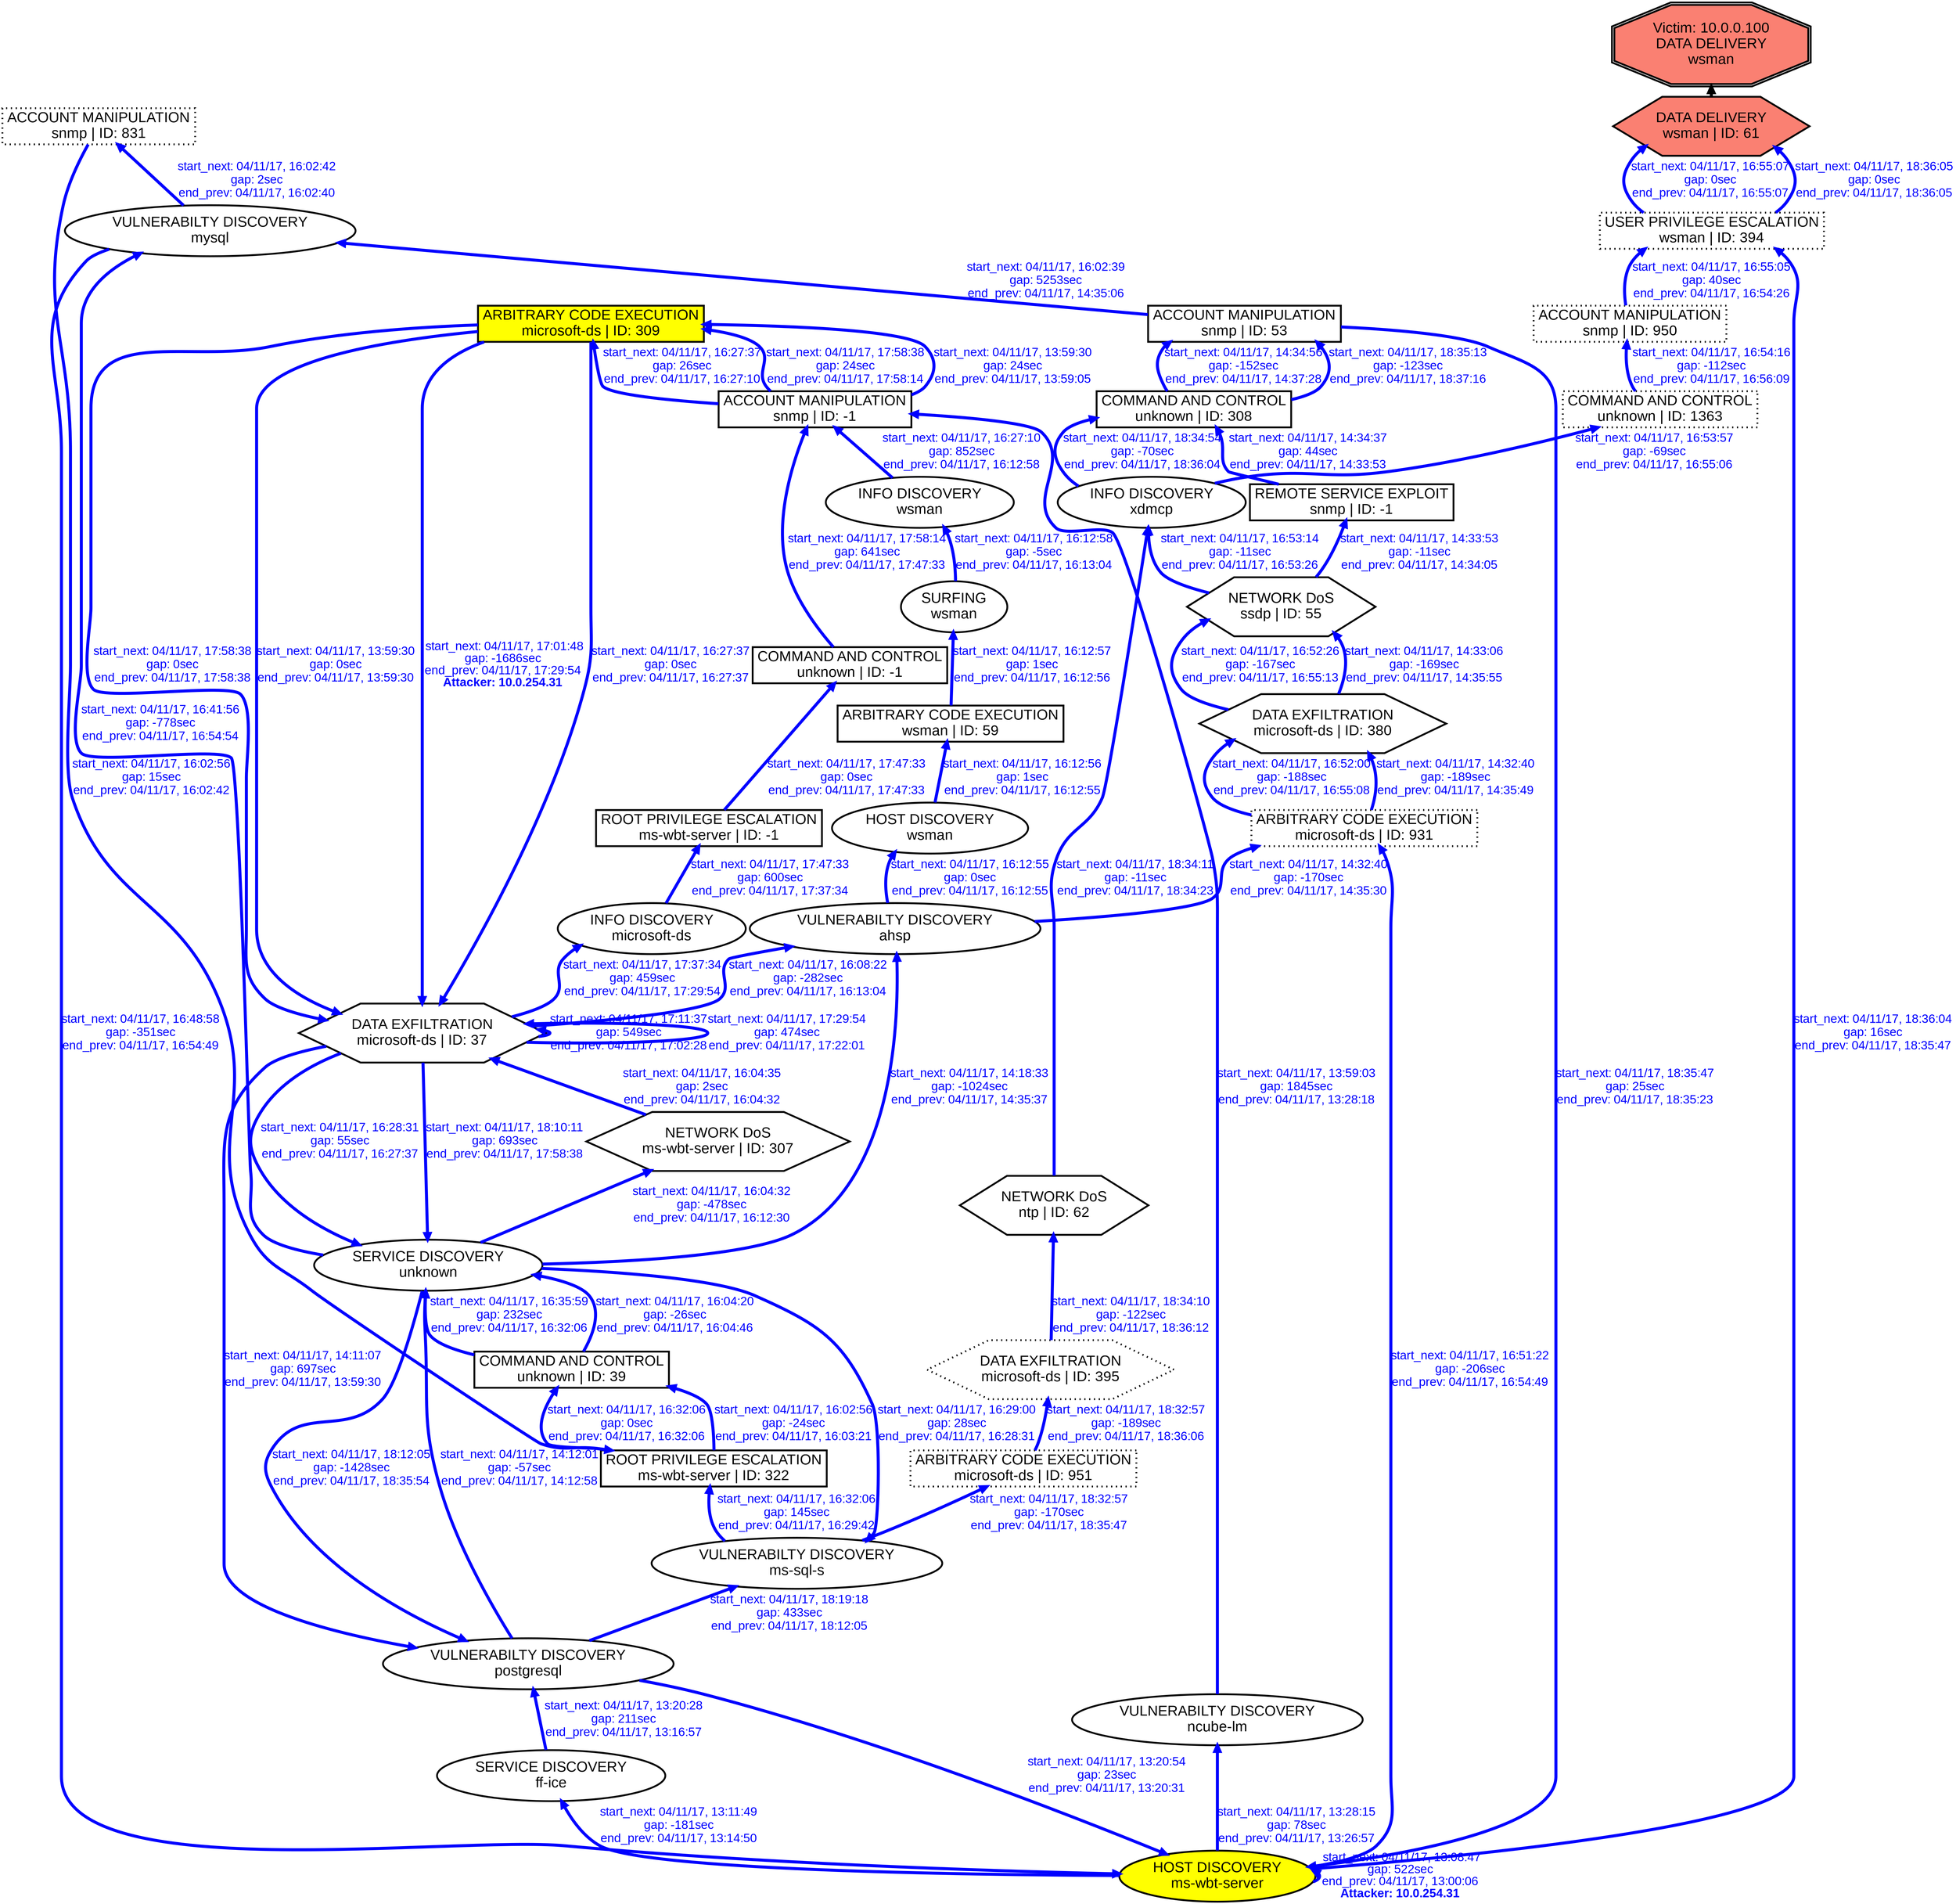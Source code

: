 digraph DATADELIVERYwsman {
rankdir="BT"; 
 graph [ nodesep="0.1", ranksep="0.02"] 
 node [ fontname=Arial, fontsize=24,penwidth=3]; 
 edge [ fontname=Arial, fontsize=20,penwidth=5 ];
"Victim: 10.0.0.100
DATA DELIVERY
wsman" [shape=doubleoctagon, style=filled, fillcolor=salmon];
{ rank = max; "Victim: 10.0.0.100
DATA DELIVERY
wsman"}
"DATA DELIVERY
wsman | ID: 61" -> "Victim: 10.0.0.100
DATA DELIVERY
wsman"
"DATA DELIVERY
wsman | ID: 61" [style=filled, fillcolor= salmon]
{ rank=same; "DATA DELIVERY
wsman | ID: 61"}
"HOST DISCOVERY
ms-wbt-server" [style=filled, fillcolor= yellow]
"HOST DISCOVERY
ms-wbt-server" -> "HOST DISCOVERY
ms-wbt-server" [ color=blue] [label=<<font color="blue"> start_next: 04/11/17, 13:08:47<br/>gap: 522sec<br/>end_prev: 04/11/17, 13:00:06</font><br/><font color="blue"><b>Attacker: 10.0.254.31</b></font>>]
"HOST DISCOVERY
ms-wbt-server" -> "SERVICE DISCOVERY
ff-ice" [ label="start_next: 04/11/17, 13:11:49
gap: -181sec
end_prev: 04/11/17, 13:14:50"][ fontcolor="blue" color=blue]
"SERVICE DISCOVERY
ff-ice" -> "VULNERABILTY DISCOVERY
postgresql" [ label="start_next: 04/11/17, 13:20:28
gap: 211sec
end_prev: 04/11/17, 13:16:57"][ fontcolor="blue" color=blue]
"VULNERABILTY DISCOVERY
postgresql" -> "HOST DISCOVERY
ms-wbt-server" [ label="start_next: 04/11/17, 13:20:54
gap: 23sec
end_prev: 04/11/17, 13:20:31"][ fontcolor="blue" color=blue]
"HOST DISCOVERY
ms-wbt-server" -> "VULNERABILTY DISCOVERY
ncube-lm" [ label="start_next: 04/11/17, 13:28:15
gap: 78sec
end_prev: 04/11/17, 13:26:57"][ fontcolor="blue" color=blue]
"VULNERABILTY DISCOVERY
ncube-lm" -> "ACCOUNT MANIPULATION
snmp | ID: -1" [ label="start_next: 04/11/17, 13:59:03
gap: 1845sec
end_prev: 04/11/17, 13:28:18"][ fontcolor="blue" color=blue]
"ACCOUNT MANIPULATION
snmp | ID: -1" -> "ARBITRARY CODE EXECUTION
microsoft-ds | ID: 309" [ label="start_next: 04/11/17, 13:59:30
gap: 24sec
end_prev: 04/11/17, 13:59:05"][ fontcolor="blue" color=blue]
"ARBITRARY CODE EXECUTION
microsoft-ds | ID: 309" -> "DATA EXFILTRATION
microsoft-ds | ID: 37" [ label="start_next: 04/11/17, 13:59:30
gap: 0sec
end_prev: 04/11/17, 13:59:30"][ fontcolor="blue" color=blue]
"DATA EXFILTRATION
microsoft-ds | ID: 37" -> "VULNERABILTY DISCOVERY
postgresql" [ label="start_next: 04/11/17, 14:11:07
gap: 697sec
end_prev: 04/11/17, 13:59:30"][ fontcolor="blue" color=blue]
"VULNERABILTY DISCOVERY
postgresql" -> "SERVICE DISCOVERY
unknown" [ label="start_next: 04/11/17, 14:12:01
gap: -57sec
end_prev: 04/11/17, 14:12:58"][ fontcolor="blue" color=blue]
"SERVICE DISCOVERY
unknown" -> "VULNERABILTY DISCOVERY
ahsp" [ label="start_next: 04/11/17, 14:18:33
gap: -1024sec
end_prev: 04/11/17, 14:35:37"][ fontcolor="blue" color=blue]
"VULNERABILTY DISCOVERY
ahsp" -> "ARBITRARY CODE EXECUTION
microsoft-ds | ID: 931" [ label="start_next: 04/11/17, 14:32:40
gap: -170sec
end_prev: 04/11/17, 14:35:30"][ fontcolor="blue" color=blue]
"ARBITRARY CODE EXECUTION
microsoft-ds | ID: 931" -> "DATA EXFILTRATION
microsoft-ds | ID: 380" [ label="start_next: 04/11/17, 14:32:40
gap: -189sec
end_prev: 04/11/17, 14:35:49"][ fontcolor="blue" color=blue]
"DATA EXFILTRATION
microsoft-ds | ID: 380" -> "NETWORK DoS
ssdp | ID: 55" [ label="start_next: 04/11/17, 14:33:06
gap: -169sec
end_prev: 04/11/17, 14:35:55"][ fontcolor="blue" color=blue]
"NETWORK DoS
ssdp | ID: 55" -> "REMOTE SERVICE EXPLOIT
snmp | ID: -1" [ label="start_next: 04/11/17, 14:33:53
gap: -11sec
end_prev: 04/11/17, 14:34:05"][ fontcolor="blue" color=blue]
"REMOTE SERVICE EXPLOIT
snmp | ID: -1" -> "COMMAND AND CONTROL
unknown | ID: 308" [ label="start_next: 04/11/17, 14:34:37
gap: 44sec
end_prev: 04/11/17, 14:33:53"][ fontcolor="blue" color=blue]
"COMMAND AND CONTROL
unknown | ID: 308" -> "ACCOUNT MANIPULATION
snmp | ID: 53" [ label="start_next: 04/11/17, 14:34:56
gap: -152sec
end_prev: 04/11/17, 14:37:28"][ fontcolor="blue" color=blue]
"ACCOUNT MANIPULATION
snmp | ID: 53" -> "VULNERABILTY DISCOVERY
mysql" [ label="start_next: 04/11/17, 16:02:39
gap: 5253sec
end_prev: 04/11/17, 14:35:06"][ fontcolor="blue" color=blue]
"VULNERABILTY DISCOVERY
mysql" -> "ACCOUNT MANIPULATION
snmp | ID: 831" [ label="start_next: 04/11/17, 16:02:42
gap: 2sec
end_prev: 04/11/17, 16:02:40"][ fontcolor="blue" color=blue]
"ACCOUNT MANIPULATION
snmp | ID: 831" -> "ROOT PRIVILEGE ESCALATION
ms-wbt-server | ID: 322" [ label="start_next: 04/11/17, 16:02:56
gap: 15sec
end_prev: 04/11/17, 16:02:42"][ fontcolor="blue" color=blue]
"ROOT PRIVILEGE ESCALATION
ms-wbt-server | ID: 322" -> "COMMAND AND CONTROL
unknown | ID: 39" [ label="start_next: 04/11/17, 16:02:56
gap: -24sec
end_prev: 04/11/17, 16:03:21"][ fontcolor="blue" color=blue]
"COMMAND AND CONTROL
unknown | ID: 39" -> "SERVICE DISCOVERY
unknown" [ label="start_next: 04/11/17, 16:04:20
gap: -26sec
end_prev: 04/11/17, 16:04:46"][ fontcolor="blue" color=blue]
"SERVICE DISCOVERY
unknown" -> "NETWORK DoS
ms-wbt-server | ID: 307" [ label="start_next: 04/11/17, 16:04:32
gap: -478sec
end_prev: 04/11/17, 16:12:30"][ fontcolor="blue" color=blue]
"NETWORK DoS
ms-wbt-server | ID: 307" -> "DATA EXFILTRATION
microsoft-ds | ID: 37" [ label="start_next: 04/11/17, 16:04:35
gap: 2sec
end_prev: 04/11/17, 16:04:32"][ fontcolor="blue" color=blue]
"DATA EXFILTRATION
microsoft-ds | ID: 37" -> "VULNERABILTY DISCOVERY
ahsp" [ label="start_next: 04/11/17, 16:08:22
gap: -282sec
end_prev: 04/11/17, 16:13:04"][ fontcolor="blue" color=blue]
"VULNERABILTY DISCOVERY
ahsp" -> "HOST DISCOVERY
wsman" [ label="start_next: 04/11/17, 16:12:55
gap: 0sec
end_prev: 04/11/17, 16:12:55"][ fontcolor="blue" color=blue]
"HOST DISCOVERY
wsman" -> "ARBITRARY CODE EXECUTION
wsman | ID: 59" [ label="start_next: 04/11/17, 16:12:56
gap: 1sec
end_prev: 04/11/17, 16:12:55"][ fontcolor="blue" color=blue]
"ARBITRARY CODE EXECUTION
wsman | ID: 59" -> "SURFING
wsman" [ label="start_next: 04/11/17, 16:12:57
gap: 1sec
end_prev: 04/11/17, 16:12:56"][ fontcolor="blue" color=blue]
"SURFING
wsman" -> "INFO DISCOVERY
wsman" [ label="start_next: 04/11/17, 16:12:58
gap: -5sec
end_prev: 04/11/17, 16:13:04"][ fontcolor="blue" color=blue]
"INFO DISCOVERY
wsman" -> "ACCOUNT MANIPULATION
snmp | ID: -1" [ label="start_next: 04/11/17, 16:27:10
gap: 852sec
end_prev: 04/11/17, 16:12:58"][ fontcolor="blue" color=blue]
"ACCOUNT MANIPULATION
snmp | ID: -1" -> "ARBITRARY CODE EXECUTION
microsoft-ds | ID: 309" [ label="start_next: 04/11/17, 16:27:37
gap: 26sec
end_prev: 04/11/17, 16:27:10"][ fontcolor="blue" color=blue]
"ARBITRARY CODE EXECUTION
microsoft-ds | ID: 309" -> "DATA EXFILTRATION
microsoft-ds | ID: 37" [ label="start_next: 04/11/17, 16:27:37
gap: 0sec
end_prev: 04/11/17, 16:27:37"][ fontcolor="blue" color=blue]
"DATA EXFILTRATION
microsoft-ds | ID: 37" -> "SERVICE DISCOVERY
unknown" [ label="start_next: 04/11/17, 16:28:31
gap: 55sec
end_prev: 04/11/17, 16:27:37"][ fontcolor="blue" color=blue]
"SERVICE DISCOVERY
unknown" -> "VULNERABILTY DISCOVERY
ms-sql-s" [ label="start_next: 04/11/17, 16:29:00
gap: 28sec
end_prev: 04/11/17, 16:28:31"][ fontcolor="blue" color=blue]
"VULNERABILTY DISCOVERY
ms-sql-s" -> "ROOT PRIVILEGE ESCALATION
ms-wbt-server | ID: 322" [ label="start_next: 04/11/17, 16:32:06
gap: 145sec
end_prev: 04/11/17, 16:29:42"][ fontcolor="blue" color=blue]
"ROOT PRIVILEGE ESCALATION
ms-wbt-server | ID: 322" -> "COMMAND AND CONTROL
unknown | ID: 39" [ label="start_next: 04/11/17, 16:32:06
gap: 0sec
end_prev: 04/11/17, 16:32:06"][ fontcolor="blue" color=blue]
"COMMAND AND CONTROL
unknown | ID: 39" -> "SERVICE DISCOVERY
unknown" [ label="start_next: 04/11/17, 16:35:59
gap: 232sec
end_prev: 04/11/17, 16:32:06"][ fontcolor="blue" color=blue]
"SERVICE DISCOVERY
unknown" -> "VULNERABILTY DISCOVERY
mysql" [ label="start_next: 04/11/17, 16:41:56
gap: -778sec
end_prev: 04/11/17, 16:54:54"][ fontcolor="blue" color=blue]
"VULNERABILTY DISCOVERY
mysql" -> "HOST DISCOVERY
ms-wbt-server" [ label="start_next: 04/11/17, 16:48:58
gap: -351sec
end_prev: 04/11/17, 16:54:49"][ fontcolor="blue" color=blue]
"HOST DISCOVERY
ms-wbt-server" -> "ARBITRARY CODE EXECUTION
microsoft-ds | ID: 931" [ label="start_next: 04/11/17, 16:51:22
gap: -206sec
end_prev: 04/11/17, 16:54:49"][ fontcolor="blue" color=blue]
"ARBITRARY CODE EXECUTION
microsoft-ds | ID: 931" -> "DATA EXFILTRATION
microsoft-ds | ID: 380" [ label="start_next: 04/11/17, 16:52:00
gap: -188sec
end_prev: 04/11/17, 16:55:08"][ fontcolor="blue" color=blue]
"DATA EXFILTRATION
microsoft-ds | ID: 380" -> "NETWORK DoS
ssdp | ID: 55" [ label="start_next: 04/11/17, 16:52:26
gap: -167sec
end_prev: 04/11/17, 16:55:13"][ fontcolor="blue" color=blue]
"NETWORK DoS
ssdp | ID: 55" -> "INFO DISCOVERY
xdmcp" [ label="start_next: 04/11/17, 16:53:14
gap: -11sec
end_prev: 04/11/17, 16:53:26"][ fontcolor="blue" color=blue]
"INFO DISCOVERY
xdmcp" -> "COMMAND AND CONTROL
unknown | ID: 1363" [ label="start_next: 04/11/17, 16:53:57
gap: -69sec
end_prev: 04/11/17, 16:55:06"][ fontcolor="blue" color=blue]
"COMMAND AND CONTROL
unknown | ID: 1363" -> "ACCOUNT MANIPULATION
snmp | ID: 950" [ label="start_next: 04/11/17, 16:54:16
gap: -112sec
end_prev: 04/11/17, 16:56:09"][ fontcolor="blue" color=blue]
"ACCOUNT MANIPULATION
snmp | ID: 950" -> "USER PRIVILEGE ESCALATION
wsman | ID: 394" [ label="start_next: 04/11/17, 16:55:05
gap: 40sec
end_prev: 04/11/17, 16:54:26"][ fontcolor="blue" color=blue]
"USER PRIVILEGE ESCALATION
wsman | ID: 394" -> "DATA DELIVERY
wsman | ID: 61" [ label="start_next: 04/11/17, 16:55:07
gap: 0sec
end_prev: 04/11/17, 16:55:07"][ fontcolor="blue" color=blue]
"ARBITRARY CODE EXECUTION
microsoft-ds | ID: 309" [style=filled, fillcolor= yellow]
"ARBITRARY CODE EXECUTION
microsoft-ds | ID: 309" -> "DATA EXFILTRATION
microsoft-ds | ID: 37" [ color=blue] [label=<<font color="blue"> start_next: 04/11/17, 17:01:48<br/>gap: -1686sec<br/>end_prev: 04/11/17, 17:29:54</font><br/><font color="blue"><b>Attacker: 10.0.254.31</b></font>>]
"DATA EXFILTRATION
microsoft-ds | ID: 37" -> "DATA EXFILTRATION
microsoft-ds | ID: 37" [ label="start_next: 04/11/17, 17:11:37
gap: 549sec
end_prev: 04/11/17, 17:02:28"][ fontcolor="blue" color=blue]
"DATA EXFILTRATION
microsoft-ds | ID: 37" -> "DATA EXFILTRATION
microsoft-ds | ID: 37" [ label="start_next: 04/11/17, 17:29:54
gap: 474sec
end_prev: 04/11/17, 17:22:01"][ fontcolor="blue" color=blue]
"DATA EXFILTRATION
microsoft-ds | ID: 37" -> "INFO DISCOVERY
microsoft-ds" [ label="start_next: 04/11/17, 17:37:34
gap: 459sec
end_prev: 04/11/17, 17:29:54"][ fontcolor="blue" color=blue]
"INFO DISCOVERY
microsoft-ds" -> "ROOT PRIVILEGE ESCALATION
ms-wbt-server | ID: -1" [ label="start_next: 04/11/17, 17:47:33
gap: 600sec
end_prev: 04/11/17, 17:37:34"][ fontcolor="blue" color=blue]
"ROOT PRIVILEGE ESCALATION
ms-wbt-server | ID: -1" -> "COMMAND AND CONTROL
unknown | ID: -1" [ label="start_next: 04/11/17, 17:47:33
gap: 0sec
end_prev: 04/11/17, 17:47:33"][ fontcolor="blue" color=blue]
"COMMAND AND CONTROL
unknown | ID: -1" -> "ACCOUNT MANIPULATION
snmp | ID: -1" [ label="start_next: 04/11/17, 17:58:14
gap: 641sec
end_prev: 04/11/17, 17:47:33"][ fontcolor="blue" color=blue]
"ACCOUNT MANIPULATION
snmp | ID: -1" -> "ARBITRARY CODE EXECUTION
microsoft-ds | ID: 309" [ label="start_next: 04/11/17, 17:58:38
gap: 24sec
end_prev: 04/11/17, 17:58:14"][ fontcolor="blue" color=blue]
"ARBITRARY CODE EXECUTION
microsoft-ds | ID: 309" -> "DATA EXFILTRATION
microsoft-ds | ID: 37" [ label="start_next: 04/11/17, 17:58:38
gap: 0sec
end_prev: 04/11/17, 17:58:38"][ fontcolor="blue" color=blue]
"DATA EXFILTRATION
microsoft-ds | ID: 37" -> "SERVICE DISCOVERY
unknown" [ label="start_next: 04/11/17, 18:10:11
gap: 693sec
end_prev: 04/11/17, 17:58:38"][ fontcolor="blue" color=blue]
"SERVICE DISCOVERY
unknown" -> "VULNERABILTY DISCOVERY
postgresql" [ label="start_next: 04/11/17, 18:12:05
gap: -1428sec
end_prev: 04/11/17, 18:35:54"][ fontcolor="blue" color=blue]
"VULNERABILTY DISCOVERY
postgresql" -> "VULNERABILTY DISCOVERY
ms-sql-s" [ label="start_next: 04/11/17, 18:19:18
gap: 433sec
end_prev: 04/11/17, 18:12:05"][ fontcolor="blue" color=blue]
"VULNERABILTY DISCOVERY
ms-sql-s" -> "ARBITRARY CODE EXECUTION
microsoft-ds | ID: 951" [ label="start_next: 04/11/17, 18:32:57
gap: -170sec
end_prev: 04/11/17, 18:35:47"][ fontcolor="blue" color=blue]
"ARBITRARY CODE EXECUTION
microsoft-ds | ID: 951" -> "DATA EXFILTRATION
microsoft-ds | ID: 395" [ label="start_next: 04/11/17, 18:32:57
gap: -189sec
end_prev: 04/11/17, 18:36:06"][ fontcolor="blue" color=blue]
"DATA EXFILTRATION
microsoft-ds | ID: 395" -> "NETWORK DoS
ntp | ID: 62" [ label="start_next: 04/11/17, 18:34:10
gap: -122sec
end_prev: 04/11/17, 18:36:12"][ fontcolor="blue" color=blue]
"NETWORK DoS
ntp | ID: 62" -> "INFO DISCOVERY
xdmcp" [ label="start_next: 04/11/17, 18:34:11
gap: -11sec
end_prev: 04/11/17, 18:34:23"][ fontcolor="blue" color=blue]
"INFO DISCOVERY
xdmcp" -> "COMMAND AND CONTROL
unknown | ID: 308" [ label="start_next: 04/11/17, 18:34:54
gap: -70sec
end_prev: 04/11/17, 18:36:04"][ fontcolor="blue" color=blue]
"COMMAND AND CONTROL
unknown | ID: 308" -> "ACCOUNT MANIPULATION
snmp | ID: 53" [ label="start_next: 04/11/17, 18:35:13
gap: -123sec
end_prev: 04/11/17, 18:37:16"][ fontcolor="blue" color=blue]
"ACCOUNT MANIPULATION
snmp | ID: 53" -> "HOST DISCOVERY
ms-wbt-server" [ label="start_next: 04/11/17, 18:35:47
gap: 25sec
end_prev: 04/11/17, 18:35:23"][ fontcolor="blue" color=blue]
"HOST DISCOVERY
ms-wbt-server" -> "USER PRIVILEGE ESCALATION
wsman | ID: 394" [ label="start_next: 04/11/17, 18:36:04
gap: 16sec
end_prev: 04/11/17, 18:35:47"][ fontcolor="blue" color=blue]
"USER PRIVILEGE ESCALATION
wsman | ID: 394" -> "DATA DELIVERY
wsman | ID: 61" [ label="start_next: 04/11/17, 18:36:05
gap: 0sec
end_prev: 04/11/17, 18:36:05"][ fontcolor="blue" color=blue]
"HOST DISCOVERY
ms-wbt-server" [shape=oval]
"HOST DISCOVERY
ms-wbt-server" [tooltip="ET SCAN Behavioral Unusually fast Terminal Server Traffic Potential Scan or Infection (Inbound)"]
"SERVICE DISCOVERY
ff-ice" [shape=oval]
"SERVICE DISCOVERY
ff-ice" [tooltip="ET SCAN Potential VNC Scan 5900-5920"]
"VULNERABILTY DISCOVERY
postgresql" [shape=oval]
"VULNERABILTY DISCOVERY
postgresql" [tooltip="ET POLICY Suspicious inbound to mySQL port 3306
ET POLICY Suspicious inbound to PostgreSQL port 5432"]
"VULNERABILTY DISCOVERY
ncube-lm" [shape=oval]
"VULNERABILTY DISCOVERY
ncube-lm" [tooltip="ET POLICY Suspicious inbound to Oracle SQL port 1521"]
"ACCOUNT MANIPULATION
snmp | ID: -1" [shape=box]
"ACCOUNT MANIPULATION
snmp | ID: -1" [tooltip="GPL SNMP public access udp"]
"ARBITRARY CODE EXECUTION
microsoft-ds | ID: 309" [shape=box]
"ARBITRARY CODE EXECUTION
microsoft-ds | ID: 309" [tooltip="GPL NETBIOS SMB-DS Session Setup NTMLSSP unicode asn1 overflow attempt
GPL NETBIOS SMB-DS Session Setup NTMLSSP asn1 overflow attempt"]
"DATA EXFILTRATION
microsoft-ds | ID: 37" [shape=hexagon]
"DATA EXFILTRATION
microsoft-ds | ID: 37" [tooltip="GPL NETBIOS SMB-DS D$ share access
GPL NETBIOS SMB-DS IPC$ share access
GPL NETBIOS SMB-DS IPC$ unicode share access
ET WEB_SPECIFIC_APPS PHP-CGI query string parameter vulnerability
GPL NETBIOS SMB-DS C$ unicode share access
GPL NETBIOS SMB-DS ADMIN$ share access
GPL NETBIOS SMB-DS C$ share access"]
"SERVICE DISCOVERY
unknown" [shape=oval]
"SERVICE DISCOVERY
unknown" [tooltip="ET SCAN NMAP OS Detection Probe
ET SCAN Potential VNC Scan 5800-5820
ET SCAN Behavioral Unusual Port 445 traffic Potential Scan or Infection
ET SCAN Potential VNC Scan 5900-5920"]
"VULNERABILTY DISCOVERY
ahsp" [shape=oval]
"VULNERABILTY DISCOVERY
ahsp" [tooltip="ET POLICY Suspicious inbound to mySQL port 3306
ET POLICY Suspicious inbound to mSQL port 4333
ET POLICY Suspicious inbound to MSSQL port 1433
ET POLICY Suspicious inbound to Oracle SQL port 1521
ET SCAN Nessus User Agent
ET POLICY Suspicious inbound to PostgreSQL port 5432
ET SCAN Nikto Web App Scan in Progress"]
"ARBITRARY CODE EXECUTION
microsoft-ds | ID: 931" [style="dotted", shape=box]
"ARBITRARY CODE EXECUTION
microsoft-ds | ID: 931" [tooltip="GPL NETBIOS DCERPC Remote Activation bind attempt
GPL NETBIOS DCERPC IActivation little endian bind attempt
GPL NETBIOS SMB-DS Session Setup NTMLSSP asn1 overflow attempt
GPL MISC UPnP malformed advertisement
GPL NETBIOS SMB-DS Session Setup NTMLSSP unicode asn1 overflow attempt"]
"DATA EXFILTRATION
microsoft-ds | ID: 380" [shape=hexagon]
"DATA EXFILTRATION
microsoft-ds | ID: 380" [tooltip="GPL NETBIOS SMB-DS IPC$ unicode share access
ET WEB_SPECIFIC_APPS PHP-CGI query string parameter vulnerability"]
"NETWORK DoS
ssdp | ID: 55" [shape=hexagon]
"NETWORK DoS
ssdp | ID: 55" [tooltip="ET DOS Possible SSDP Amplification Scan in Progress
ET DOS Microsoft Remote Desktop (RDP) Syn then Reset 30 Second DoS Attempt
ET DOS Possible NTP DDoS Inbound Frequent Un-Authed MON_LIST Requests IMPL 0x03"]
"REMOTE SERVICE EXPLOIT
snmp | ID: -1" [shape=box]
"REMOTE SERVICE EXPLOIT
snmp | ID: -1" [tooltip="ET SNMP Samsung Printer SNMP Hardcode RW Community String"]
"COMMAND AND CONTROL
unknown | ID: 308" [shape=box]
"COMMAND AND CONTROL
unknown | ID: 308" [tooltip="ET POLICY RDP connection confirm"]
"ACCOUNT MANIPULATION
snmp | ID: 53" [shape=box]
"ACCOUNT MANIPULATION
snmp | ID: 53" [tooltip="GPL SNMP private access udp
GPL SNMP public access udp"]
"VULNERABILTY DISCOVERY
mysql" [shape=oval]
"VULNERABILTY DISCOVERY
mysql" [tooltip="ET POLICY Suspicious inbound to mySQL port 3306
ET POLICY Suspicious inbound to mSQL port 4333
ET POLICY Suspicious inbound to MSSQL port 1433
ET POLICY Suspicious inbound to Oracle SQL port 1521
ET SCAN Nessus User Agent
ET POLICY Suspicious inbound to PostgreSQL port 5432"]
"ACCOUNT MANIPULATION
snmp | ID: 831" [style="dotted", shape=box]
"ACCOUNT MANIPULATION
snmp | ID: 831" [tooltip="GPL SNMP public access udp"]
"ROOT PRIVILEGE ESCALATION
ms-wbt-server | ID: 322" [shape=box]
"ROOT PRIVILEGE ESCALATION
ms-wbt-server | ID: 322" [tooltip="ET POLICY MS Terminal Server Root login"]
"COMMAND AND CONTROL
unknown | ID: 39" [shape=box]
"COMMAND AND CONTROL
unknown | ID: 39" [tooltip="ET POLICY RDP connection confirm"]
"NETWORK DoS
ms-wbt-server | ID: 307" [shape=hexagon]
"NETWORK DoS
ms-wbt-server | ID: 307" [tooltip="ET DOS Microsoft Remote Desktop (RDP) Syn then Reset 30 Second DoS Attempt"]
"HOST DISCOVERY
wsman" [shape=oval]
"HOST DISCOVERY
wsman" [tooltip="ET SCAN Possible Nmap User-Agent Observed
ET SCAN Nmap Scripting Engine User-Agent Detected (Nmap Scripting Engine)"]
"ARBITRARY CODE EXECUTION
wsman | ID: 59" [shape=box]
"ARBITRARY CODE EXECUTION
wsman | ID: 59" [tooltip="ET CURRENT_EVENTS QNAP Shellshock CVE-2014-6271"]
"SURFING
wsman" [shape=oval]
"SURFING
wsman" [tooltip="ET WEB_SERVER WEB-PHP phpinfo access"]
"INFO DISCOVERY
wsman" [shape=oval]
"INFO DISCOVERY
wsman" [tooltip="GPL WEB_SERVER globals.pl access"]
"VULNERABILTY DISCOVERY
ms-sql-s" [shape=oval]
"VULNERABILTY DISCOVERY
ms-sql-s" [tooltip="ET POLICY Suspicious inbound to mySQL port 3306
ET POLICY Suspicious inbound to mSQL port 4333
ET POLICY Suspicious inbound to MSSQL port 1433
ET POLICY Suspicious inbound to Oracle SQL port 1521
ET SCAN Nessus User Agent
ET POLICY Suspicious inbound to PostgreSQL port 5432"]
"INFO DISCOVERY
xdmcp" [shape=oval]
"INFO DISCOVERY
xdmcp" [tooltip="GPL WEB_SERVER mod_gzip_status access
GPL RPC xdmcp info query"]
"COMMAND AND CONTROL
unknown | ID: 1363" [style="dotted", shape=box]
"COMMAND AND CONTROL
unknown | ID: 1363" [tooltip="ET POLICY RDP connection confirm"]
"ACCOUNT MANIPULATION
snmp | ID: 950" [style="dotted", shape=box]
"ACCOUNT MANIPULATION
snmp | ID: 950" [tooltip="GPL SNMP private access udp
GPL SNMP public access udp"]
"USER PRIVILEGE ESCALATION
wsman | ID: 394" [style="dotted", shape=box]
"USER PRIVILEGE ESCALATION
wsman | ID: 394" [tooltip="ET POLICY Outgoing Basic Auth Base64 HTTP Password detected unencrypted
ET POLICY Incoming Basic Auth Base64 HTTP Password detected unencrypted"]
"DATA DELIVERY
wsman | ID: 61" [shape=hexagon]
"DATA DELIVERY
wsman | ID: 61" [tooltip="GPL WEB_SERVER perl post attempt"]
"INFO DISCOVERY
microsoft-ds" [shape=oval]
"INFO DISCOVERY
microsoft-ds" [tooltip="ET ATTACK_RESPONSE Net User Command Response"]
"ROOT PRIVILEGE ESCALATION
ms-wbt-server | ID: -1" [shape=box]
"ROOT PRIVILEGE ESCALATION
ms-wbt-server | ID: -1" [tooltip="ET POLICY MS Terminal Server Root login"]
"COMMAND AND CONTROL
unknown | ID: -1" [shape=box]
"COMMAND AND CONTROL
unknown | ID: -1" [tooltip="ET POLICY RDP connection confirm"]
"ARBITRARY CODE EXECUTION
microsoft-ds | ID: 951" [style="dotted", shape=box]
"ARBITRARY CODE EXECUTION
microsoft-ds | ID: 951" [tooltip="GPL MISC UPnP malformed advertisement
GPL NETBIOS SMB-DS Session Setup NTMLSSP unicode asn1 overflow attempt"]
"DATA EXFILTRATION
microsoft-ds | ID: 395" [style="dotted", shape=hexagon]
"DATA EXFILTRATION
microsoft-ds | ID: 395" [tooltip="GPL NETBIOS SMB-DS IPC$ unicode share access
ET WEB_SPECIFIC_APPS PHP-CGI query string parameter vulnerability"]
"NETWORK DoS
ntp | ID: 62" [shape=hexagon]
"NETWORK DoS
ntp | ID: 62" [tooltip="ET DOS Microsoft Remote Desktop (RDP) Syn then Reset 30 Second DoS Attempt
ET DOS Possible NTP DDoS Inbound Frequent Un-Authed MON_LIST Requests IMPL 0x03"]
}

